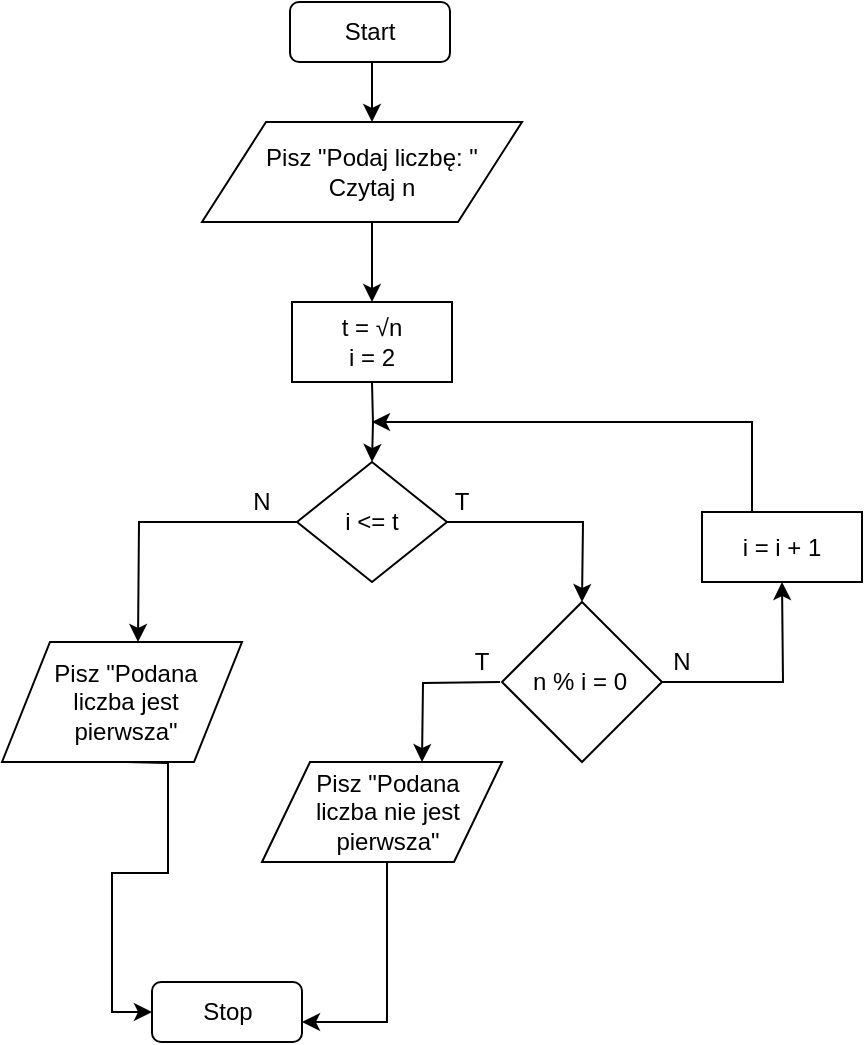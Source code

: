 <mxfile version="12.8.5" type="device"><diagram id="6KB8FZxO24TehMkKO-DU" name="Page-1"><mxGraphModel dx="833" dy="738" grid="1" gridSize="10" guides="1" tooltips="1" connect="1" arrows="1" fold="1" page="1" pageScale="1" pageWidth="827" pageHeight="1169" math="0" shadow="0"><root><mxCell id="0"/><mxCell id="1" parent="0"/><mxCell id="zNHscRb3yBg6qSmJ-VtB-1" value="" style="rounded=1;whiteSpace=wrap;html=1;" vertex="1" parent="1"><mxGeometry x="374" y="20" width="80" height="30" as="geometry"/></mxCell><mxCell id="zNHscRb3yBg6qSmJ-VtB-2" value="Start" style="text;html=1;strokeColor=none;fillColor=none;align=center;verticalAlign=middle;whiteSpace=wrap;rounded=0;" vertex="1" parent="1"><mxGeometry x="394" y="25" width="40" height="20" as="geometry"/></mxCell><mxCell id="zNHscRb3yBg6qSmJ-VtB-3" value="" style="shape=parallelogram;perimeter=parallelogramPerimeter;whiteSpace=wrap;html=1;" vertex="1" parent="1"><mxGeometry x="330" y="80" width="160" height="50" as="geometry"/></mxCell><mxCell id="zNHscRb3yBg6qSmJ-VtB-6" value="" style="edgeStyle=orthogonalEdgeStyle;rounded=0;orthogonalLoop=1;jettySize=auto;html=1;" edge="1" parent="1" source="zNHscRb3yBg6qSmJ-VtB-4"><mxGeometry relative="1" as="geometry"><mxPoint x="415" y="170" as="targetPoint"/></mxGeometry></mxCell><mxCell id="zNHscRb3yBg6qSmJ-VtB-4" value="Pisz &quot;Podaj liczbę: &quot;&lt;br&gt;Czytaj n" style="text;html=1;strokeColor=none;fillColor=none;align=center;verticalAlign=middle;whiteSpace=wrap;rounded=0;" vertex="1" parent="1"><mxGeometry x="360" y="80" width="110" height="50" as="geometry"/></mxCell><mxCell id="zNHscRb3yBg6qSmJ-VtB-5" value="" style="endArrow=classic;html=1;" edge="1" parent="1"><mxGeometry width="50" height="50" relative="1" as="geometry"><mxPoint x="415" y="50" as="sourcePoint"/><mxPoint x="415" y="80" as="targetPoint"/></mxGeometry></mxCell><mxCell id="zNHscRb3yBg6qSmJ-VtB-8" value="" style="rounded=0;whiteSpace=wrap;html=1;" vertex="1" parent="1"><mxGeometry x="375" y="170" width="80" height="40" as="geometry"/></mxCell><mxCell id="zNHscRb3yBg6qSmJ-VtB-10" value="" style="edgeStyle=orthogonalEdgeStyle;rounded=0;orthogonalLoop=1;jettySize=auto;html=1;" edge="1" parent="1"><mxGeometry relative="1" as="geometry"><mxPoint x="415" y="250" as="targetPoint"/><mxPoint x="415" y="210" as="sourcePoint"/></mxGeometry></mxCell><mxCell id="zNHscRb3yBg6qSmJ-VtB-9" value="t =&amp;nbsp;√n&lt;br&gt;i = 2" style="text;html=1;strokeColor=none;fillColor=none;align=center;verticalAlign=middle;whiteSpace=wrap;rounded=0;" vertex="1" parent="1"><mxGeometry x="380" y="175" width="70" height="30" as="geometry"/></mxCell><mxCell id="zNHscRb3yBg6qSmJ-VtB-13" value="" style="edgeStyle=orthogonalEdgeStyle;rounded=0;orthogonalLoop=1;jettySize=auto;html=1;" edge="1" parent="1" source="zNHscRb3yBg6qSmJ-VtB-11"><mxGeometry relative="1" as="geometry"><mxPoint x="520" y="320" as="targetPoint"/></mxGeometry></mxCell><mxCell id="zNHscRb3yBg6qSmJ-VtB-15" value="" style="edgeStyle=orthogonalEdgeStyle;rounded=0;orthogonalLoop=1;jettySize=auto;html=1;" edge="1" parent="1" source="zNHscRb3yBg6qSmJ-VtB-11"><mxGeometry relative="1" as="geometry"><mxPoint x="298" y="340" as="targetPoint"/></mxGeometry></mxCell><mxCell id="zNHscRb3yBg6qSmJ-VtB-11" value="" style="rhombus;whiteSpace=wrap;html=1;" vertex="1" parent="1"><mxGeometry x="377.5" y="250" width="75" height="60" as="geometry"/></mxCell><mxCell id="zNHscRb3yBg6qSmJ-VtB-12" value="i &amp;lt;= t" style="text;html=1;strokeColor=none;fillColor=none;align=center;verticalAlign=middle;whiteSpace=wrap;rounded=0;" vertex="1" parent="1"><mxGeometry x="395" y="270" width="40" height="20" as="geometry"/></mxCell><mxCell id="zNHscRb3yBg6qSmJ-VtB-14" value="T" style="text;html=1;strokeColor=none;fillColor=none;align=center;verticalAlign=middle;whiteSpace=wrap;rounded=0;" vertex="1" parent="1"><mxGeometry x="440" y="260" width="40" height="20" as="geometry"/></mxCell><mxCell id="zNHscRb3yBg6qSmJ-VtB-16" value="N" style="text;html=1;strokeColor=none;fillColor=none;align=center;verticalAlign=middle;whiteSpace=wrap;rounded=0;" vertex="1" parent="1"><mxGeometry x="340" y="260" width="40" height="20" as="geometry"/></mxCell><mxCell id="zNHscRb3yBg6qSmJ-VtB-23" value="" style="edgeStyle=orthogonalEdgeStyle;rounded=0;orthogonalLoop=1;jettySize=auto;html=1;" edge="1" parent="1" source="zNHscRb3yBg6qSmJ-VtB-17"><mxGeometry relative="1" as="geometry"><mxPoint x="620" y="310" as="targetPoint"/></mxGeometry></mxCell><mxCell id="zNHscRb3yBg6qSmJ-VtB-17" value="" style="rhombus;whiteSpace=wrap;html=1;" vertex="1" parent="1"><mxGeometry x="480" y="320" width="80" height="80" as="geometry"/></mxCell><mxCell id="zNHscRb3yBg6qSmJ-VtB-19" value="" style="edgeStyle=orthogonalEdgeStyle;rounded=0;orthogonalLoop=1;jettySize=auto;html=1;" edge="1" parent="1"><mxGeometry relative="1" as="geometry"><mxPoint x="440" y="400" as="targetPoint"/><mxPoint x="479" y="360" as="sourcePoint"/></mxGeometry></mxCell><mxCell id="zNHscRb3yBg6qSmJ-VtB-18" value="n % i = 0" style="text;html=1;strokeColor=none;fillColor=none;align=center;verticalAlign=middle;whiteSpace=wrap;rounded=0;" vertex="1" parent="1"><mxGeometry x="494" y="350" width="50" height="20" as="geometry"/></mxCell><mxCell id="zNHscRb3yBg6qSmJ-VtB-20" value="T" style="text;html=1;strokeColor=none;fillColor=none;align=center;verticalAlign=middle;whiteSpace=wrap;rounded=0;" vertex="1" parent="1"><mxGeometry x="450" y="340" width="40" height="20" as="geometry"/></mxCell><mxCell id="zNHscRb3yBg6qSmJ-VtB-21" value="" style="shape=parallelogram;perimeter=parallelogramPerimeter;whiteSpace=wrap;html=1;" vertex="1" parent="1"><mxGeometry x="360" y="400" width="120" height="50" as="geometry"/></mxCell><mxCell id="zNHscRb3yBg6qSmJ-VtB-33" value="" style="edgeStyle=orthogonalEdgeStyle;rounded=0;orthogonalLoop=1;jettySize=auto;html=1;" edge="1" parent="1" source="zNHscRb3yBg6qSmJ-VtB-22"><mxGeometry relative="1" as="geometry"><mxPoint x="380" y="530" as="targetPoint"/><Array as="points"><mxPoint x="423" y="530"/></Array></mxGeometry></mxCell><mxCell id="zNHscRb3yBg6qSmJ-VtB-22" value="Pisz &quot;Podana liczba nie jest pierwsza&quot;" style="text;html=1;strokeColor=none;fillColor=none;align=center;verticalAlign=middle;whiteSpace=wrap;rounded=0;" vertex="1" parent="1"><mxGeometry x="377.5" y="400" width="90" height="50" as="geometry"/></mxCell><mxCell id="zNHscRb3yBg6qSmJ-VtB-24" value="N" style="text;html=1;strokeColor=none;fillColor=none;align=center;verticalAlign=middle;whiteSpace=wrap;rounded=0;" vertex="1" parent="1"><mxGeometry x="550" y="340" width="40" height="20" as="geometry"/></mxCell><mxCell id="zNHscRb3yBg6qSmJ-VtB-27" value="" style="edgeStyle=orthogonalEdgeStyle;rounded=0;orthogonalLoop=1;jettySize=auto;html=1;" edge="1" parent="1"><mxGeometry relative="1" as="geometry"><mxPoint x="415" y="230" as="targetPoint"/><mxPoint x="605" y="275" as="sourcePoint"/><Array as="points"><mxPoint x="605" y="230"/></Array></mxGeometry></mxCell><mxCell id="zNHscRb3yBg6qSmJ-VtB-25" value="" style="rounded=0;whiteSpace=wrap;html=1;" vertex="1" parent="1"><mxGeometry x="580" y="275" width="80" height="35" as="geometry"/></mxCell><mxCell id="zNHscRb3yBg6qSmJ-VtB-26" value="i = i + 1" style="text;html=1;strokeColor=none;fillColor=none;align=center;verticalAlign=middle;whiteSpace=wrap;rounded=0;" vertex="1" parent="1"><mxGeometry x="585" y="282.5" width="70" height="20" as="geometry"/></mxCell><mxCell id="zNHscRb3yBg6qSmJ-VtB-28" value="" style="shape=parallelogram;perimeter=parallelogramPerimeter;whiteSpace=wrap;html=1;" vertex="1" parent="1"><mxGeometry x="230" y="340" width="120" height="60" as="geometry"/></mxCell><mxCell id="zNHscRb3yBg6qSmJ-VtB-32" value="" style="edgeStyle=orthogonalEdgeStyle;rounded=0;orthogonalLoop=1;jettySize=auto;html=1;entryX=0;entryY=0.5;entryDx=0;entryDy=0;" edge="1" parent="1" target="zNHscRb3yBg6qSmJ-VtB-30"><mxGeometry relative="1" as="geometry"><mxPoint x="292" y="480" as="targetPoint"/><mxPoint x="292" y="400" as="sourcePoint"/></mxGeometry></mxCell><mxCell id="zNHscRb3yBg6qSmJ-VtB-29" value="Pisz &quot;Podana liczba jest pierwsza&quot;" style="text;html=1;strokeColor=none;fillColor=none;align=center;verticalAlign=middle;whiteSpace=wrap;rounded=0;" vertex="1" parent="1"><mxGeometry x="247" y="345" width="90" height="50" as="geometry"/></mxCell><mxCell id="zNHscRb3yBg6qSmJ-VtB-30" value="" style="rounded=1;whiteSpace=wrap;html=1;" vertex="1" parent="1"><mxGeometry x="305" y="510" width="75" height="30" as="geometry"/></mxCell><mxCell id="zNHscRb3yBg6qSmJ-VtB-34" value="Stop" style="text;html=1;strokeColor=none;fillColor=none;align=center;verticalAlign=middle;whiteSpace=wrap;rounded=0;" vertex="1" parent="1"><mxGeometry x="322.5" y="515" width="40" height="20" as="geometry"/></mxCell></root></mxGraphModel></diagram></mxfile>